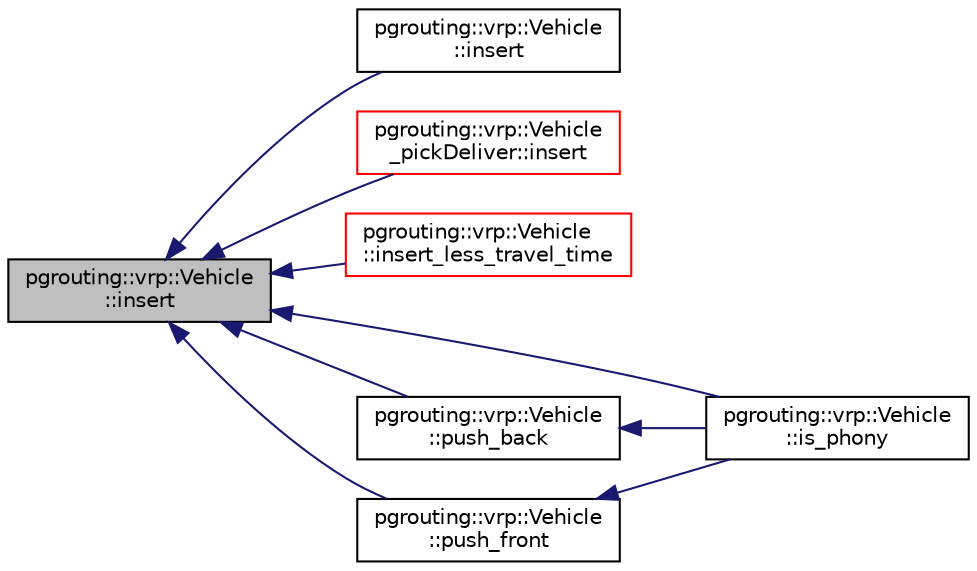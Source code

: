 digraph "pgrouting::vrp::Vehicle::insert"
{
  edge [fontname="Helvetica",fontsize="10",labelfontname="Helvetica",labelfontsize="10"];
  node [fontname="Helvetica",fontsize="10",shape=record];
  rankdir="LR";
  Node530 [label="pgrouting::vrp::Vehicle\l::insert",height=0.2,width=0.4,color="black", fillcolor="grey75", style="filled", fontcolor="black"];
  Node530 -> Node531 [dir="back",color="midnightblue",fontsize="10",style="solid",fontname="Helvetica"];
  Node531 [label="pgrouting::vrp::Vehicle\l::insert",height=0.2,width=0.4,color="black", fillcolor="white", style="filled",URL="$classpgrouting_1_1vrp_1_1Vehicle.html#aa22d65f920e996e3497bff86876b181f",tooltip="Insert node in best position of the position_limits. "];
  Node530 -> Node532 [dir="back",color="midnightblue",fontsize="10",style="solid",fontname="Helvetica"];
  Node532 [label="pgrouting::vrp::Vehicle\l_pickDeliver::insert",height=0.2,width=0.4,color="red", fillcolor="white", style="filled",URL="$classpgrouting_1_1vrp_1_1Vehicle__pickDeliver.html#acd6d3d720b3002cbb930a44099fa0688",tooltip="Inserts an order. "];
  Node530 -> Node549 [dir="back",color="midnightblue",fontsize="10",style="solid",fontname="Helvetica"];
  Node549 [label="pgrouting::vrp::Vehicle\l::insert_less_travel_time",height=0.2,width=0.4,color="red", fillcolor="white", style="filled",URL="$classpgrouting_1_1vrp_1_1Vehicle.html#a43b1afad2e0d74af5b5d79dbd6829446"];
  Node530 -> Node552 [dir="back",color="midnightblue",fontsize="10",style="solid",fontname="Helvetica"];
  Node552 [label="pgrouting::vrp::Vehicle\l::is_phony",height=0.2,width=0.4,color="black", fillcolor="white", style="filled",URL="$classpgrouting_1_1vrp_1_1Vehicle.html#a7b949a1e2f1c3cc36648c6224e9c8083"];
  Node530 -> Node553 [dir="back",color="midnightblue",fontsize="10",style="solid",fontname="Helvetica"];
  Node553 [label="pgrouting::vrp::Vehicle\l::push_back",height=0.2,width=0.4,color="black", fillcolor="white", style="filled",URL="$classpgrouting_1_1vrp_1_1Vehicle.html#a6608a42ff54a288e2e1b3bed58c8bcaa",tooltip="Evaluated: push_back a node to the path. "];
  Node553 -> Node552 [dir="back",color="midnightblue",fontsize="10",style="solid",fontname="Helvetica"];
  Node530 -> Node554 [dir="back",color="midnightblue",fontsize="10",style="solid",fontname="Helvetica"];
  Node554 [label="pgrouting::vrp::Vehicle\l::push_front",height=0.2,width=0.4,color="black", fillcolor="white", style="filled",URL="$classpgrouting_1_1vrp_1_1Vehicle.html#a95ca8e3803a63ecfeed064a250796594",tooltip="Evaluated: push_back a node to the path. "];
  Node554 -> Node552 [dir="back",color="midnightblue",fontsize="10",style="solid",fontname="Helvetica"];
}
